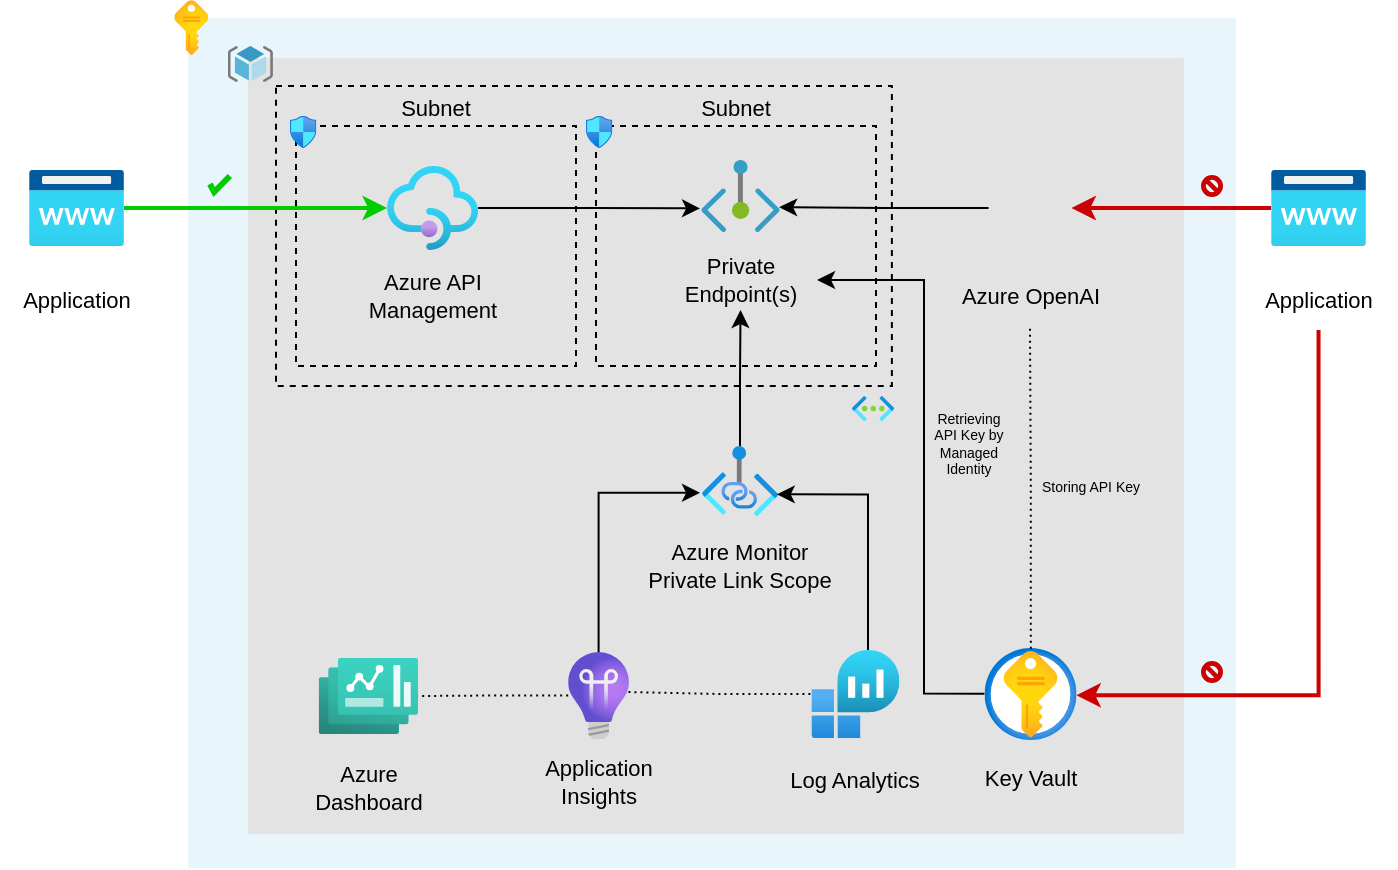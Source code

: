 <mxfile version="21.6.1" type="device">
  <diagram name="Pagina-1" id="itF8hff52mdQx9X9tJLf">
    <mxGraphModel dx="1038" dy="608" grid="0" gridSize="10" guides="1" tooltips="1" connect="1" arrows="1" fold="1" page="1" pageScale="1" pageWidth="827" pageHeight="1169" math="0" shadow="0">
      <root>
        <mxCell id="0" />
        <mxCell id="1" parent="0" />
        <mxCell id="gkOn1DTOGH1XlXqJHRQI-1" value="" style="whiteSpace=wrap;html=1;labelBackgroundColor=none;fillColor=#e8f6fc;strokeColor=none;" parent="1" vertex="1">
          <mxGeometry x="176" y="60" width="524" height="425" as="geometry" />
        </mxCell>
        <mxCell id="gkOn1DTOGH1XlXqJHRQI-29" value="" style="rounded=0;whiteSpace=wrap;html=1;strokeColor=none;fillColor=#e3e3e3;" parent="1" vertex="1">
          <mxGeometry x="206" y="80" width="467.94" height="388" as="geometry" />
        </mxCell>
        <mxCell id="gkOn1DTOGH1XlXqJHRQI-60" value="" style="image;aspect=fixed;html=1;points=[];align=center;fontSize=12;image=img/lib/azure2/general/Subscriptions.svg;" parent="1" vertex="1">
          <mxGeometry x="169.16" y="51" width="17.04" height="27.5" as="geometry" />
        </mxCell>
        <mxCell id="gkOn1DTOGH1XlXqJHRQI-80" value="" style="group" parent="1" vertex="1" connectable="0">
          <mxGeometry x="471.46" y="376" width="76.54" height="80" as="geometry" />
        </mxCell>
        <mxCell id="gkOn1DTOGH1XlXqJHRQI-63" value="" style="image;aspect=fixed;html=1;points=[];align=center;fontSize=12;image=img/lib/azure2/analytics/Log_Analytics_Workspaces.svg;" parent="gkOn1DTOGH1XlXqJHRQI-80" vertex="1">
          <mxGeometry x="16.27" width="44" height="44" as="geometry" />
        </mxCell>
        <mxCell id="gkOn1DTOGH1XlXqJHRQI-75" value="&lt;font style=&quot;font-size: 11px;&quot;&gt;Log Analytics&lt;/font&gt;" style="text;html=1;strokeColor=none;fillColor=none;align=center;verticalAlign=middle;whiteSpace=wrap;rounded=0;fontSize=8;" parent="gkOn1DTOGH1XlXqJHRQI-80" vertex="1">
          <mxGeometry y="50" width="76.54" height="30" as="geometry" />
        </mxCell>
        <mxCell id="gkOn1DTOGH1XlXqJHRQI-96" value="" style="whiteSpace=wrap;html=1;fillColor=#e3e3e3;dashed=1;" parent="1" vertex="1">
          <mxGeometry x="220.0" y="94" width="307.94" height="150" as="geometry" />
        </mxCell>
        <mxCell id="gkOn1DTOGH1XlXqJHRQI-86" value="" style="group" parent="1" vertex="1" connectable="0">
          <mxGeometry x="559" y="375" width="76.54" height="80" as="geometry" />
        </mxCell>
        <mxCell id="gkOn1DTOGH1XlXqJHRQI-61" value="" style="image;aspect=fixed;html=1;points=[];align=center;fontSize=12;image=img/lib/azure2/security/Key_Vaults.svg;" parent="gkOn1DTOGH1XlXqJHRQI-86" vertex="1">
          <mxGeometry x="15.27" width="46" height="46" as="geometry" />
        </mxCell>
        <mxCell id="gkOn1DTOGH1XlXqJHRQI-69" value="&lt;font style=&quot;font-size: 11px;&quot;&gt;Key Vault&lt;/font&gt;" style="text;html=1;strokeColor=none;fillColor=none;align=center;verticalAlign=middle;whiteSpace=wrap;rounded=0;fontSize=8;" parent="gkOn1DTOGH1XlXqJHRQI-86" vertex="1">
          <mxGeometry y="50" width="76.54" height="30" as="geometry" />
        </mxCell>
        <mxCell id="gkOn1DTOGH1XlXqJHRQI-89" value="" style="group" parent="1" vertex="1" connectable="0">
          <mxGeometry x="82.0" y="136" width="76.54" height="80" as="geometry" />
        </mxCell>
        <mxCell id="3kBSJNOHfUeenzVBCNcW-1" value="" style="image;aspect=fixed;html=1;points=[];align=center;fontSize=12;image=img/lib/azure2/app_services/App_Service_Domains.svg;" parent="gkOn1DTOGH1XlXqJHRQI-89" vertex="1">
          <mxGeometry x="14.52" width="47.5" height="38" as="geometry" />
        </mxCell>
        <mxCell id="gkOn1DTOGH1XlXqJHRQI-65" value="&lt;font style=&quot;font-size: 11px;&quot;&gt;Application&lt;/font&gt;" style="text;html=1;strokeColor=none;fillColor=none;align=center;verticalAlign=middle;whiteSpace=wrap;rounded=0;fontSize=8;" parent="gkOn1DTOGH1XlXqJHRQI-89" vertex="1">
          <mxGeometry y="50" width="76.54" height="30" as="geometry" />
        </mxCell>
        <mxCell id="gkOn1DTOGH1XlXqJHRQI-100" value="" style="whiteSpace=wrap;html=1;fillColor=#e3e3e3;dashed=1;" parent="1" vertex="1">
          <mxGeometry x="230" y="114" width="140" height="120" as="geometry" />
        </mxCell>
        <mxCell id="gkOn1DTOGH1XlXqJHRQI-85" value="" style="group" parent="1" vertex="1" connectable="0">
          <mxGeometry x="260.0" y="134" width="76.54" height="80" as="geometry" />
        </mxCell>
        <mxCell id="gkOn1DTOGH1XlXqJHRQI-70" value="&lt;font style=&quot;font-size: 11px;&quot;&gt;Azure API Management&lt;/font&gt;" style="text;html=1;strokeColor=none;fillColor=none;align=center;verticalAlign=middle;whiteSpace=wrap;rounded=0;fontSize=8;" parent="gkOn1DTOGH1XlXqJHRQI-85" vertex="1">
          <mxGeometry y="50" width="76.54" height="30" as="geometry" />
        </mxCell>
        <mxCell id="3kBSJNOHfUeenzVBCNcW-3" value="" style="image;aspect=fixed;html=1;points=[];align=center;fontSize=12;image=img/lib/azure2/app_services/API_Management_Services.svg;" parent="gkOn1DTOGH1XlXqJHRQI-85" vertex="1">
          <mxGeometry x="15.52" width="45.5" height="42" as="geometry" />
        </mxCell>
        <mxCell id="gkOn1DTOGH1XlXqJHRQI-46" value="" style="image;sketch=0;aspect=fixed;html=1;points=[];align=center;fontSize=12;image=img/lib/mscae/ResourceGroup.svg;" parent="1" vertex="1">
          <mxGeometry x="195.94" y="74" width="22.5" height="18" as="geometry" />
        </mxCell>
        <mxCell id="3kBSJNOHfUeenzVBCNcW-9" value="" style="image;aspect=fixed;html=1;points=[];align=center;fontSize=12;image=img/lib/azure2/networking/Virtual_Networks.svg;container=0;" parent="1" vertex="1">
          <mxGeometry x="508.003" y="249" width="21.057" height="12.571" as="geometry" />
        </mxCell>
        <mxCell id="gkOn1DTOGH1XlXqJHRQI-101" value="" style="whiteSpace=wrap;html=1;fillColor=#e3e3e3;dashed=1;" parent="1" vertex="1">
          <mxGeometry x="380" y="114" width="140" height="120" as="geometry" />
        </mxCell>
        <mxCell id="gkOn1DTOGH1XlXqJHRQI-84" value="" style="group" parent="1" vertex="1" connectable="0">
          <mxGeometry x="558.73" y="134" width="76.54" height="80" as="geometry" />
        </mxCell>
        <mxCell id="gkOn1DTOGH1XlXqJHRQI-71" value="&lt;font style=&quot;font-size: 11px;&quot;&gt;Azure OpenAI&lt;/font&gt;" style="text;html=1;strokeColor=none;fillColor=none;align=center;verticalAlign=middle;whiteSpace=wrap;rounded=0;fontSize=8;" parent="gkOn1DTOGH1XlXqJHRQI-84" vertex="1">
          <mxGeometry y="50" width="76.54" height="30" as="geometry" />
        </mxCell>
        <mxCell id="3kBSJNOHfUeenzVBCNcW-8" value="" style="shape=image;verticalLabelPosition=bottom;labelBackgroundColor=default;verticalAlign=top;aspect=fixed;imageAspect=0;image=https://seeklogo.com/images/C/chatgpt-logo-02AFA704B5-seeklogo.com.png;" parent="gkOn1DTOGH1XlXqJHRQI-84" vertex="1">
          <mxGeometry x="17.55" width="41.44" height="42" as="geometry" />
        </mxCell>
        <mxCell id="gkOn1DTOGH1XlXqJHRQI-78" value="&lt;font style=&quot;font-size: 11px;&quot;&gt;Subnet&lt;/font&gt;" style="text;html=1;strokeColor=none;fillColor=none;align=center;verticalAlign=middle;whiteSpace=wrap;rounded=0;fontSize=8;" parent="1" vertex="1">
          <mxGeometry x="280" y="100" width="40" height="10" as="geometry" />
        </mxCell>
        <mxCell id="gkOn1DTOGH1XlXqJHRQI-102" value="&lt;font style=&quot;font-size: 11px;&quot;&gt;Subnet&lt;/font&gt;" style="text;html=1;strokeColor=none;fillColor=none;align=center;verticalAlign=middle;whiteSpace=wrap;rounded=0;fontSize=8;" parent="1" vertex="1">
          <mxGeometry x="430" y="100" width="40" height="10" as="geometry" />
        </mxCell>
        <mxCell id="gkOn1DTOGH1XlXqJHRQI-103" value="" style="image;aspect=fixed;html=1;points=[];align=center;fontSize=12;image=img/lib/azure2/networking/Network_Security_Groups.svg;" parent="1" vertex="1">
          <mxGeometry x="375" y="109" width="13.18" height="16" as="geometry" />
        </mxCell>
        <mxCell id="gkOn1DTOGH1XlXqJHRQI-104" value="" style="image;aspect=fixed;html=1;points=[];align=center;fontSize=12;image=img/lib/azure2/networking/Network_Security_Groups.svg;" parent="1" vertex="1">
          <mxGeometry x="227" y="109" width="13.18" height="16" as="geometry" />
        </mxCell>
        <mxCell id="gkOn1DTOGH1XlXqJHRQI-87" value="" style="group" parent="1" vertex="1" connectable="0">
          <mxGeometry x="343.0" y="377" width="76.54" height="80" as="geometry" />
        </mxCell>
        <mxCell id="gkOn1DTOGH1XlXqJHRQI-62" value="" style="image;aspect=fixed;html=1;points=[];align=center;fontSize=12;image=img/lib/azure2/devops/Application_Insights.svg;" parent="gkOn1DTOGH1XlXqJHRQI-87" vertex="1">
          <mxGeometry x="23.08" width="30.38" height="43.5" as="geometry" />
        </mxCell>
        <mxCell id="gkOn1DTOGH1XlXqJHRQI-67" value="&lt;font style=&quot;font-size: 11px;&quot;&gt;Application Insights&lt;/font&gt;" style="text;html=1;strokeColor=none;fillColor=none;align=center;verticalAlign=middle;whiteSpace=wrap;rounded=0;fontSize=8;" parent="gkOn1DTOGH1XlXqJHRQI-87" vertex="1">
          <mxGeometry y="50" width="76.54" height="30" as="geometry" />
        </mxCell>
        <mxCell id="gkOn1DTOGH1XlXqJHRQI-79" value="" style="group" parent="1" vertex="1" connectable="0">
          <mxGeometry x="227.94" y="380" width="76.54" height="80" as="geometry" />
        </mxCell>
        <mxCell id="gkOn1DTOGH1XlXqJHRQI-64" value="" style="image;aspect=fixed;html=1;points=[];align=center;fontSize=12;image=img/lib/azure2/other/Dashboard_Hub.svg;" parent="gkOn1DTOGH1XlXqJHRQI-79" vertex="1">
          <mxGeometry x="13.42" width="49.69" height="38" as="geometry" />
        </mxCell>
        <mxCell id="gkOn1DTOGH1XlXqJHRQI-76" value="&lt;font style=&quot;font-size: 11px;&quot;&gt;Azure Dashboard&lt;/font&gt;" style="text;html=1;strokeColor=none;fillColor=none;align=center;verticalAlign=middle;whiteSpace=wrap;rounded=0;fontSize=8;" parent="gkOn1DTOGH1XlXqJHRQI-79" vertex="1">
          <mxGeometry y="50" width="76.54" height="30" as="geometry" />
        </mxCell>
        <mxCell id="gkOn1DTOGH1XlXqJHRQI-114" value="" style="html=1;verticalLabelPosition=bottom;labelBackgroundColor=#ffffff;verticalAlign=top;shadow=0;dashed=0;strokeWidth=3;shape=mxgraph.ios7.misc.check;strokeColor=#00CC00;" parent="1" vertex="1">
          <mxGeometry x="186.94" y="139" width="10" height="8" as="geometry" />
        </mxCell>
        <mxCell id="gkOn1DTOGH1XlXqJHRQI-116" value="" style="group" parent="1" vertex="1" connectable="0">
          <mxGeometry x="703" y="136" width="76.54" height="80" as="geometry" />
        </mxCell>
        <mxCell id="gkOn1DTOGH1XlXqJHRQI-117" value="" style="image;aspect=fixed;html=1;points=[];align=center;fontSize=12;image=img/lib/azure2/app_services/App_Service_Domains.svg;" parent="gkOn1DTOGH1XlXqJHRQI-116" vertex="1">
          <mxGeometry x="14.52" width="47.5" height="38" as="geometry" />
        </mxCell>
        <mxCell id="gkOn1DTOGH1XlXqJHRQI-118" value="&lt;font style=&quot;font-size: 11px;&quot;&gt;Application&lt;/font&gt;" style="text;html=1;strokeColor=none;fillColor=none;align=center;verticalAlign=middle;whiteSpace=wrap;rounded=0;fontSize=8;" parent="gkOn1DTOGH1XlXqJHRQI-116" vertex="1">
          <mxGeometry y="50" width="76.54" height="30" as="geometry" />
        </mxCell>
        <mxCell id="gkOn1DTOGH1XlXqJHRQI-119" style="edgeStyle=orthogonalEdgeStyle;rounded=0;orthogonalLoop=1;jettySize=auto;html=1;strokeColor=#CC0000;strokeWidth=2;entryX=1;entryY=0.5;entryDx=0;entryDy=0;" parent="1" source="gkOn1DTOGH1XlXqJHRQI-117" target="3kBSJNOHfUeenzVBCNcW-8" edge="1">
          <mxGeometry relative="1" as="geometry">
            <mxPoint x="93" y="152" as="sourcePoint" />
            <mxPoint x="382" y="152" as="targetPoint" />
          </mxGeometry>
        </mxCell>
        <mxCell id="gkOn1DTOGH1XlXqJHRQI-120" value="" style="verticalLabelPosition=bottom;verticalAlign=top;html=1;shape=mxgraph.basic.no_symbol;fillColor=#CC0000;strokeColor=#CC0000;" parent="1" vertex="1">
          <mxGeometry x="683" y="139" width="10" height="10" as="geometry" />
        </mxCell>
        <mxCell id="gkOn1DTOGH1XlXqJHRQI-121" style="edgeStyle=orthogonalEdgeStyle;rounded=0;orthogonalLoop=1;jettySize=auto;html=1;endArrow=none;endFill=0;dashed=1;dashPattern=1 2;" parent="1" source="gkOn1DTOGH1XlXqJHRQI-62" target="gkOn1DTOGH1XlXqJHRQI-64" edge="1">
          <mxGeometry relative="1" as="geometry" />
        </mxCell>
        <mxCell id="-Wb4hguLBWFOdwqjJMQ4-2" style="edgeStyle=orthogonalEdgeStyle;rounded=0;orthogonalLoop=1;jettySize=auto;html=1;strokeColor=#00CC00;strokeWidth=2;" parent="1" source="3kBSJNOHfUeenzVBCNcW-1" target="3kBSJNOHfUeenzVBCNcW-3" edge="1">
          <mxGeometry relative="1" as="geometry" />
        </mxCell>
        <mxCell id="-Wb4hguLBWFOdwqjJMQ4-5" value="" style="group" parent="1" vertex="1" connectable="0">
          <mxGeometry x="414.0" y="131" width="76.54" height="75" as="geometry" />
        </mxCell>
        <mxCell id="-Wb4hguLBWFOdwqjJMQ4-3" value="" style="image;aspect=fixed;html=1;points=[];align=center;fontSize=12;image=img/lib/azure2/networking/Private_Endpoint.svg;" parent="-Wb4hguLBWFOdwqjJMQ4-5" vertex="1">
          <mxGeometry x="18.63" width="39.28" height="36" as="geometry" />
        </mxCell>
        <mxCell id="-Wb4hguLBWFOdwqjJMQ4-4" value="&lt;font style=&quot;font-size: 11px;&quot;&gt;Private Endpoint(s)&lt;/font&gt;" style="text;html=1;strokeColor=none;fillColor=none;align=center;verticalAlign=middle;whiteSpace=wrap;rounded=0;fontSize=8;" parent="-Wb4hguLBWFOdwqjJMQ4-5" vertex="1">
          <mxGeometry y="45" width="76.54" height="30" as="geometry" />
        </mxCell>
        <mxCell id="-Wb4hguLBWFOdwqjJMQ4-6" style="edgeStyle=orthogonalEdgeStyle;rounded=0;orthogonalLoop=1;jettySize=auto;html=1;entryX=-0.016;entryY=0.672;entryDx=0;entryDy=0;entryPerimeter=0;" parent="1" source="3kBSJNOHfUeenzVBCNcW-3" target="-Wb4hguLBWFOdwqjJMQ4-3" edge="1">
          <mxGeometry relative="1" as="geometry">
            <mxPoint x="428" y="161" as="targetPoint" />
          </mxGeometry>
        </mxCell>
        <mxCell id="-Wb4hguLBWFOdwqjJMQ4-7" style="edgeStyle=orthogonalEdgeStyle;rounded=0;orthogonalLoop=1;jettySize=auto;html=1;entryX=0.992;entryY=0.656;entryDx=0;entryDy=0;entryPerimeter=0;" parent="1" source="3kBSJNOHfUeenzVBCNcW-8" target="-Wb4hguLBWFOdwqjJMQ4-3" edge="1">
          <mxGeometry relative="1" as="geometry" />
        </mxCell>
        <mxCell id="_jbP4aMJd_Ay83KKNKY_-6" value="" style="group" parent="1" vertex="1" connectable="0">
          <mxGeometry x="402.0" y="274" width="100" height="75" as="geometry" />
        </mxCell>
        <mxCell id="_jbP4aMJd_Ay83KKNKY_-3" value="" style="image;aspect=fixed;html=1;points=[];align=center;fontSize=12;image=img/lib/azure2/networking/Private_Link.svg;" parent="_jbP4aMJd_Ay83KKNKY_-6" vertex="1">
          <mxGeometry x="30.91" width="38.18" height="35" as="geometry" />
        </mxCell>
        <mxCell id="_jbP4aMJd_Ay83KKNKY_-4" value="&lt;font style=&quot;font-size: 11px;&quot;&gt;Azure Monitor Private Link Scope&lt;/font&gt;" style="text;html=1;strokeColor=none;fillColor=none;align=center;verticalAlign=middle;whiteSpace=wrap;rounded=0;fontSize=8;" parent="_jbP4aMJd_Ay83KKNKY_-6" vertex="1">
          <mxGeometry y="45" width="100" height="30" as="geometry" />
        </mxCell>
        <mxCell id="_jbP4aMJd_Ay83KKNKY_-8" style="edgeStyle=orthogonalEdgeStyle;rounded=0;orthogonalLoop=1;jettySize=auto;html=1;entryX=1;entryY=0.5;entryDx=0;entryDy=0;exitX=-0.002;exitY=0.496;exitDx=0;exitDy=0;exitPerimeter=0;" parent="1" source="gkOn1DTOGH1XlXqJHRQI-61" target="-Wb4hguLBWFOdwqjJMQ4-4" edge="1">
          <mxGeometry relative="1" as="geometry">
            <Array as="points">
              <mxPoint x="544" y="398" />
              <mxPoint x="544" y="191" />
            </Array>
          </mxGeometry>
        </mxCell>
        <mxCell id="_jbP4aMJd_Ay83KKNKY_-9" style="edgeStyle=orthogonalEdgeStyle;rounded=0;orthogonalLoop=1;jettySize=auto;html=1;entryX=0.5;entryY=1;entryDx=0;entryDy=0;" parent="1" source="_jbP4aMJd_Ay83KKNKY_-3" target="-Wb4hguLBWFOdwqjJMQ4-4" edge="1">
          <mxGeometry relative="1" as="geometry" />
        </mxCell>
        <mxCell id="_jbP4aMJd_Ay83KKNKY_-10" style="edgeStyle=orthogonalEdgeStyle;rounded=0;orthogonalLoop=1;jettySize=auto;html=1;entryX=-0.024;entryY=0.669;entryDx=0;entryDy=0;entryPerimeter=0;" parent="1" source="gkOn1DTOGH1XlXqJHRQI-62" target="_jbP4aMJd_Ay83KKNKY_-3" edge="1">
          <mxGeometry relative="1" as="geometry">
            <Array as="points">
              <mxPoint x="381" y="297" />
            </Array>
          </mxGeometry>
        </mxCell>
        <mxCell id="_jbP4aMJd_Ay83KKNKY_-11" style="edgeStyle=orthogonalEdgeStyle;rounded=0;orthogonalLoop=1;jettySize=auto;html=1;entryX=0.982;entryY=0.691;entryDx=0;entryDy=0;entryPerimeter=0;" parent="1" source="gkOn1DTOGH1XlXqJHRQI-63" target="_jbP4aMJd_Ay83KKNKY_-3" edge="1">
          <mxGeometry relative="1" as="geometry">
            <Array as="points">
              <mxPoint x="516" y="298" />
            </Array>
          </mxGeometry>
        </mxCell>
        <mxCell id="_jbP4aMJd_Ay83KKNKY_-13" style="edgeStyle=orthogonalEdgeStyle;rounded=0;orthogonalLoop=1;jettySize=auto;html=1;strokeColor=#CC0000;strokeWidth=2;entryX=0.998;entryY=0.513;entryDx=0;entryDy=0;exitX=0.5;exitY=1;exitDx=0;exitDy=0;entryPerimeter=0;" parent="1" source="gkOn1DTOGH1XlXqJHRQI-118" target="gkOn1DTOGH1XlXqJHRQI-61" edge="1">
          <mxGeometry relative="1" as="geometry">
            <mxPoint x="728" y="165" as="sourcePoint" />
            <mxPoint x="628" y="165" as="targetPoint" />
          </mxGeometry>
        </mxCell>
        <mxCell id="_jbP4aMJd_Ay83KKNKY_-14" value="" style="verticalLabelPosition=bottom;verticalAlign=top;html=1;shape=mxgraph.basic.no_symbol;fillColor=#CC0000;strokeColor=#CC0000;" parent="1" vertex="1">
          <mxGeometry x="683" y="382" width="10" height="10" as="geometry" />
        </mxCell>
        <mxCell id="_jbP4aMJd_Ay83KKNKY_-15" style="edgeStyle=orthogonalEdgeStyle;rounded=0;orthogonalLoop=1;jettySize=auto;html=1;endArrow=none;endFill=0;dashed=1;dashPattern=1 2;entryX=0.5;entryY=1;entryDx=0;entryDy=0;exitX=0.503;exitY=0.009;exitDx=0;exitDy=0;exitPerimeter=0;" parent="1" source="gkOn1DTOGH1XlXqJHRQI-61" target="gkOn1DTOGH1XlXqJHRQI-71" edge="1">
          <mxGeometry relative="1" as="geometry">
            <mxPoint x="376" y="409" as="sourcePoint" />
            <mxPoint x="301" y="409" as="targetPoint" />
          </mxGeometry>
        </mxCell>
        <mxCell id="_jbP4aMJd_Ay83KKNKY_-17" style="edgeStyle=orthogonalEdgeStyle;rounded=0;orthogonalLoop=1;jettySize=auto;html=1;endArrow=none;endFill=0;dashed=1;dashPattern=1 2;exitX=-0.012;exitY=0.5;exitDx=0;exitDy=0;exitPerimeter=0;" parent="1" source="gkOn1DTOGH1XlXqJHRQI-63" edge="1">
          <mxGeometry relative="1" as="geometry">
            <mxPoint x="376" y="409" as="sourcePoint" />
            <mxPoint x="395" y="397" as="targetPoint" />
          </mxGeometry>
        </mxCell>
        <mxCell id="_jbP4aMJd_Ay83KKNKY_-18" value="&lt;font style=&quot;font-size: 7px;&quot;&gt;Storing API Key&lt;/font&gt;" style="text;html=1;strokeColor=none;fillColor=none;align=center;verticalAlign=middle;whiteSpace=wrap;rounded=0;fontSize=7;" parent="1" vertex="1">
          <mxGeometry x="589" y="280" width="76.54" height="30" as="geometry" />
        </mxCell>
        <mxCell id="_jbP4aMJd_Ay83KKNKY_-19" value="&lt;font style=&quot;font-size: 7px;&quot;&gt;Retrieving&lt;br&gt;API Key by&lt;br&gt;Managed&lt;br&gt;Identity&lt;br&gt;&lt;/font&gt;" style="text;html=1;strokeColor=none;fillColor=none;align=center;verticalAlign=middle;whiteSpace=wrap;rounded=0;fontSize=7;" parent="1" vertex="1">
          <mxGeometry x="527.94" y="257.5" width="76.54" height="30" as="geometry" />
        </mxCell>
      </root>
    </mxGraphModel>
  </diagram>
</mxfile>
